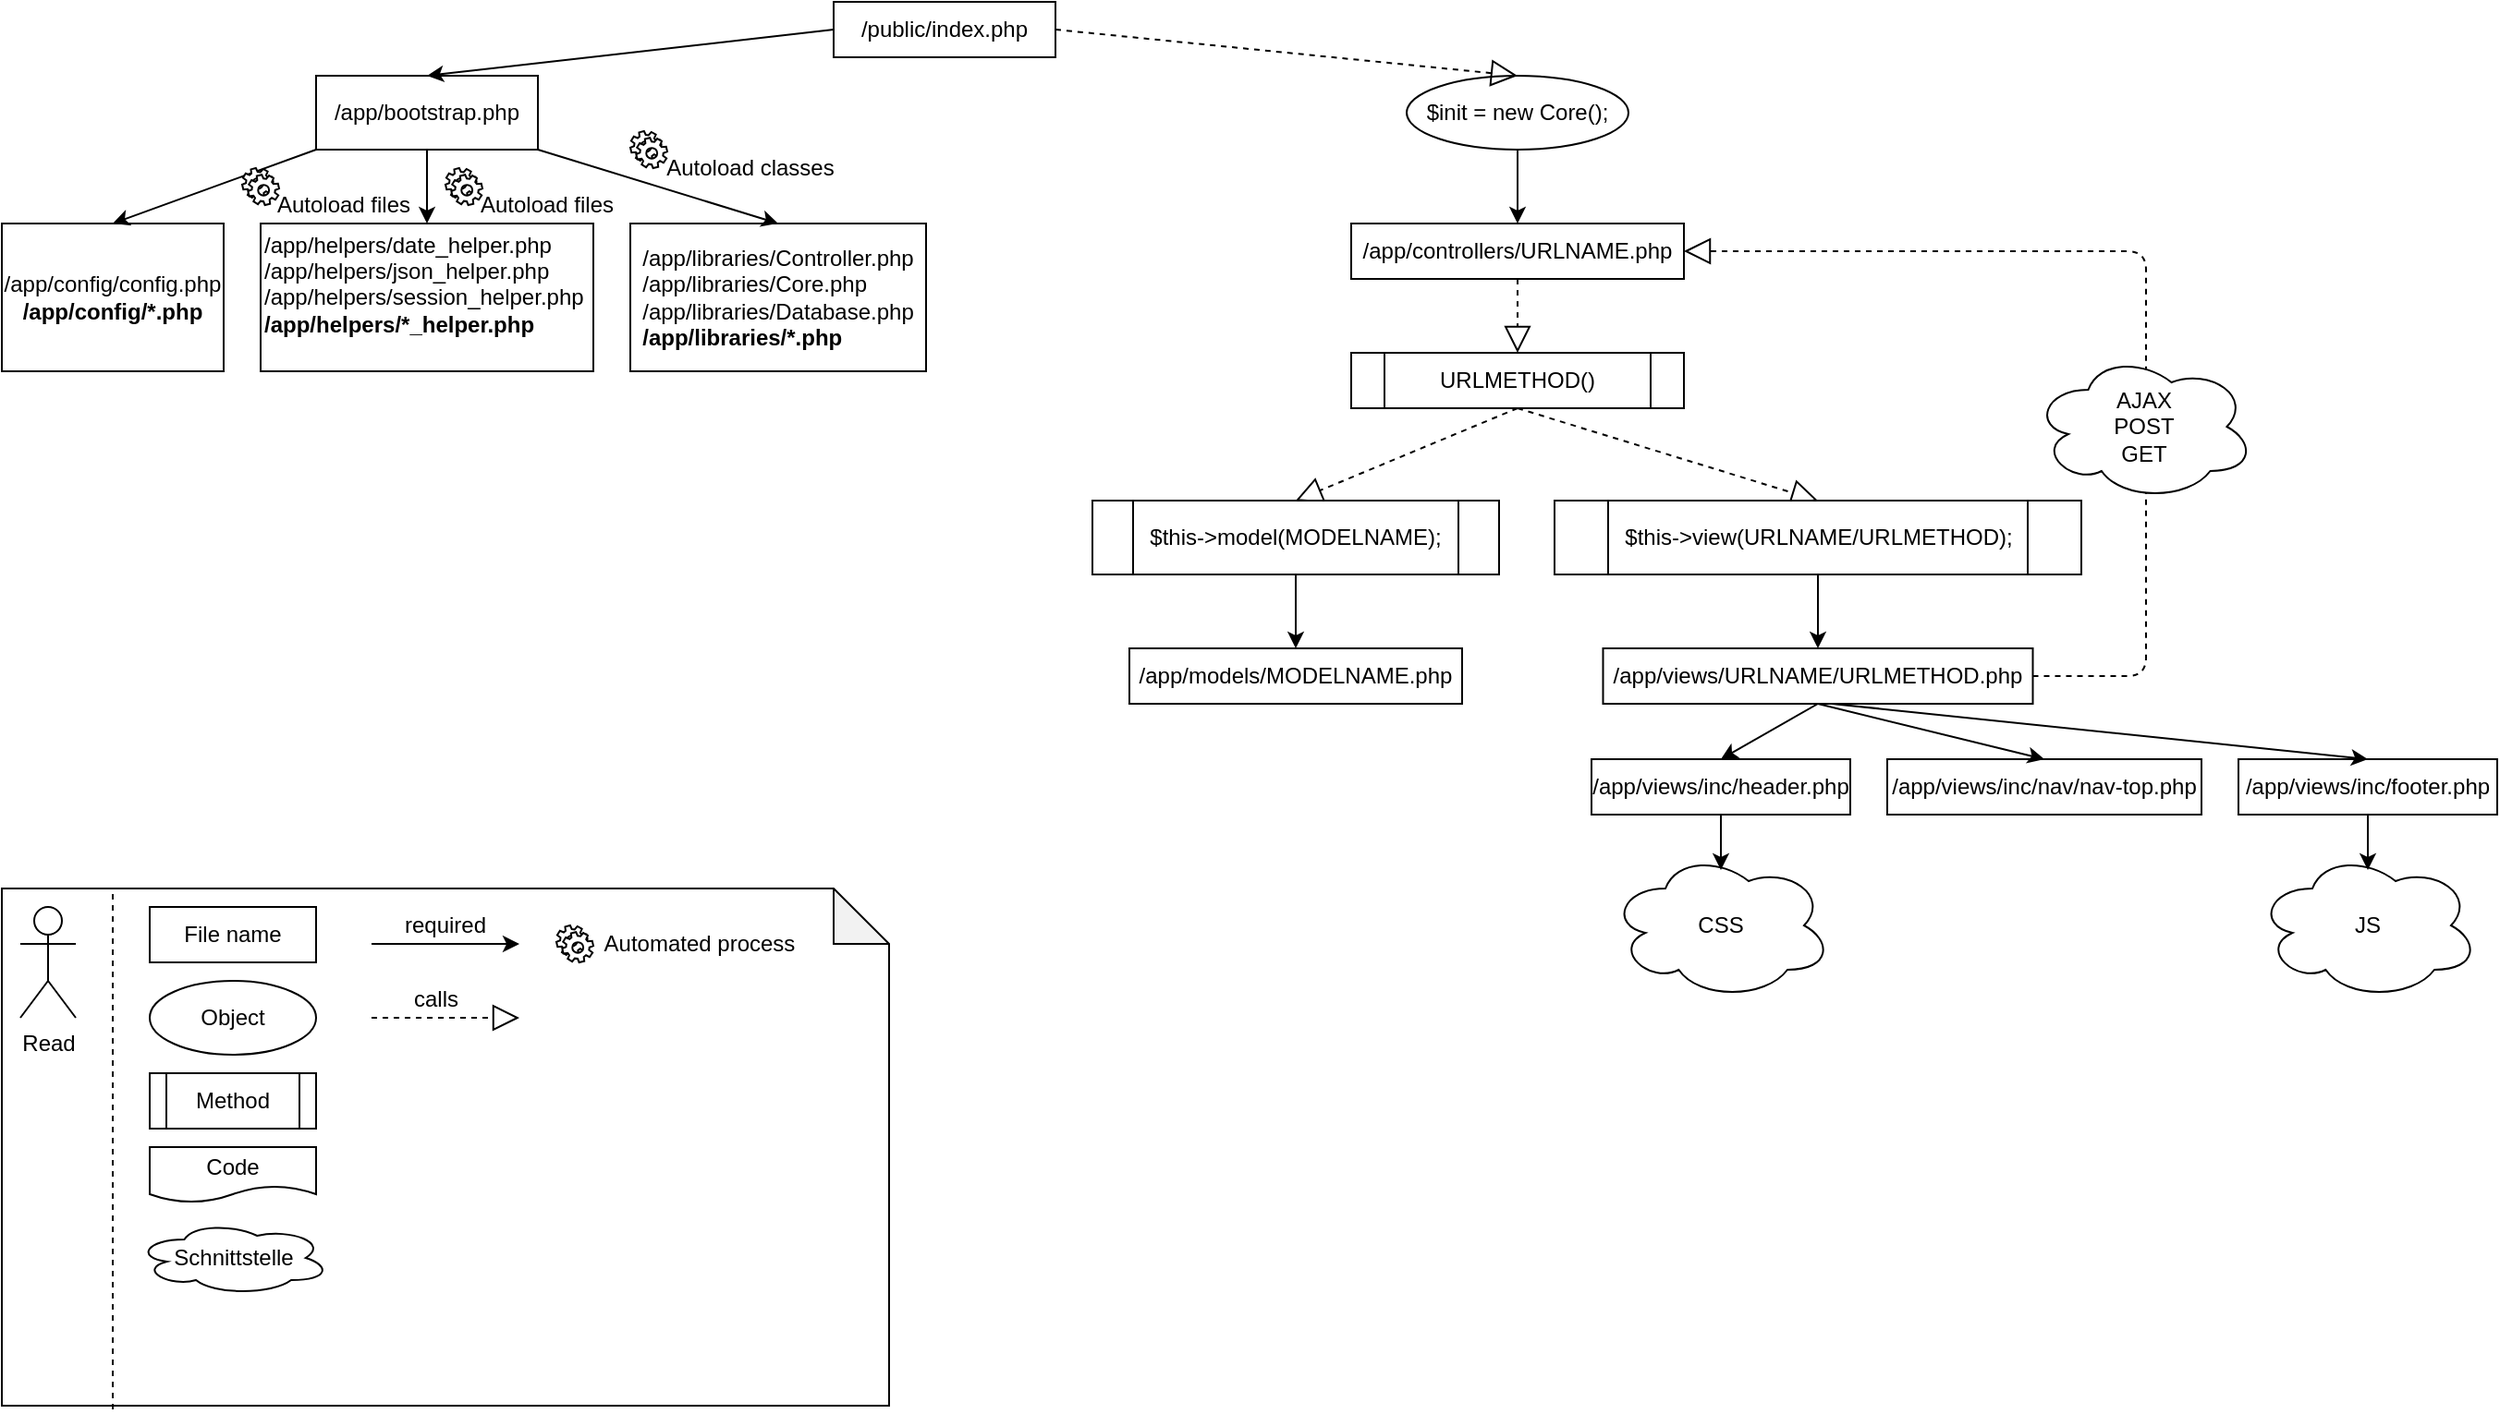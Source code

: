 <mxfile version="13.1.3" type="device"><diagram name="Page-1" id="9f46799a-70d6-7492-0946-bef42562c5a5"><mxGraphModel dx="703" dy="618" grid="1" gridSize="10" guides="1" tooltips="1" connect="1" arrows="1" fold="1" page="1" pageScale="1" pageWidth="1100" pageHeight="850" background="#ffffff" math="0" shadow="0"><root><mxCell id="0"/><mxCell id="1" parent="0"/><mxCell id="seLH4e_ZLU2bX_Oh-OQ0-1" value="/public/index.php" style="rounded=0;whiteSpace=wrap;html=1;" parent="1" vertex="1"><mxGeometry x="490" y="40" width="120" height="30" as="geometry"/></mxCell><mxCell id="seLH4e_ZLU2bX_Oh-OQ0-4" value="/app/bootstrap.php" style="rounded=0;whiteSpace=wrap;html=1;" parent="1" vertex="1"><mxGeometry x="210" y="80" width="120" height="40" as="geometry"/></mxCell><mxCell id="seLH4e_ZLU2bX_Oh-OQ0-5" value="/app/config/config.php&lt;br&gt;&lt;b&gt;/app/config/*.php&lt;/b&gt;" style="rounded=0;whiteSpace=wrap;html=1;" parent="1" vertex="1"><mxGeometry x="40" y="160" width="120" height="80" as="geometry"/></mxCell><mxCell id="seLH4e_ZLU2bX_Oh-OQ0-6" value="/app/helpers/date_helper.php&lt;br&gt;/app/helpers/json_helper.php&lt;br&gt;/app/helpers/session_helper.php&lt;br&gt;&lt;span style=&quot;text-align: center&quot;&gt;&lt;b&gt;/app/helpers/*_helper.php&lt;/b&gt;&lt;br&gt;&lt;br&gt;&lt;/span&gt;" style="rounded=0;whiteSpace=wrap;html=1;align=left;" parent="1" vertex="1"><mxGeometry x="180" y="160" width="180" height="80" as="geometry"/></mxCell><mxCell id="seLH4e_ZLU2bX_Oh-OQ0-7" value="&lt;div style=&quot;text-align: left&quot;&gt;&lt;span&gt;/app/libraries/Controller.php&lt;/span&gt;&lt;/div&gt;&lt;div style=&quot;text-align: left&quot;&gt;&lt;span&gt;/app/libraries/Core.php&lt;/span&gt;&lt;/div&gt;&lt;div style=&quot;text-align: left&quot;&gt;&lt;span&gt;/app/libraries/Database.php&lt;/span&gt;&lt;/div&gt;&lt;div style=&quot;text-align: left&quot;&gt;&lt;span&gt;&lt;b&gt;/app/libraries/*.php&lt;/b&gt;&lt;/span&gt;&lt;/div&gt;" style="rounded=0;whiteSpace=wrap;html=1;" parent="1" vertex="1"><mxGeometry x="380" y="160" width="160" height="80" as="geometry"/></mxCell><mxCell id="seLH4e_ZLU2bX_Oh-OQ0-9" value="" style="endArrow=classic;html=1;entryX=0.5;entryY=0;entryDx=0;entryDy=0;exitX=0;exitY=0.5;exitDx=0;exitDy=0;" parent="1" source="seLH4e_ZLU2bX_Oh-OQ0-1" target="seLH4e_ZLU2bX_Oh-OQ0-4" edge="1"><mxGeometry width="50" height="50" relative="1" as="geometry"><mxPoint x="490" y="50" as="sourcePoint"/><mxPoint x="390" y="90" as="targetPoint"/></mxGeometry></mxCell><mxCell id="seLH4e_ZLU2bX_Oh-OQ0-10" value="" style="endArrow=classic;html=1;exitX=0;exitY=1;exitDx=0;exitDy=0;entryX=0.5;entryY=0;entryDx=0;entryDy=0;" parent="1" source="seLH4e_ZLU2bX_Oh-OQ0-4" target="seLH4e_ZLU2bX_Oh-OQ0-5" edge="1"><mxGeometry width="50" height="50" relative="1" as="geometry"><mxPoint x="50" y="520" as="sourcePoint"/><mxPoint x="100" y="470" as="targetPoint"/></mxGeometry></mxCell><mxCell id="seLH4e_ZLU2bX_Oh-OQ0-11" value="" style="endArrow=classic;html=1;exitX=0.5;exitY=1;exitDx=0;exitDy=0;entryX=0.5;entryY=0;entryDx=0;entryDy=0;" parent="1" source="seLH4e_ZLU2bX_Oh-OQ0-4" target="seLH4e_ZLU2bX_Oh-OQ0-6" edge="1"><mxGeometry width="50" height="50" relative="1" as="geometry"><mxPoint x="160" y="340" as="sourcePoint"/><mxPoint x="210" y="290" as="targetPoint"/></mxGeometry></mxCell><mxCell id="seLH4e_ZLU2bX_Oh-OQ0-12" value="" style="endArrow=classic;html=1;exitX=1;exitY=1;exitDx=0;exitDy=0;entryX=0.5;entryY=0;entryDx=0;entryDy=0;" parent="1" source="seLH4e_ZLU2bX_Oh-OQ0-4" target="seLH4e_ZLU2bX_Oh-OQ0-7" edge="1"><mxGeometry width="50" height="50" relative="1" as="geometry"><mxPoint x="190" y="320" as="sourcePoint"/><mxPoint x="240" y="270" as="targetPoint"/></mxGeometry></mxCell><mxCell id="seLH4e_ZLU2bX_Oh-OQ0-13" value="$init = new Core();" style="ellipse;whiteSpace=wrap;html=1;" parent="1" vertex="1"><mxGeometry x="800" y="80" width="120" height="40" as="geometry"/></mxCell><mxCell id="seLH4e_ZLU2bX_Oh-OQ0-16" value="" style="endArrow=block;dashed=1;endFill=0;endSize=12;html=1;exitX=1;exitY=0.5;exitDx=0;exitDy=0;entryX=0.5;entryY=0;entryDx=0;entryDy=0;" parent="1" source="seLH4e_ZLU2bX_Oh-OQ0-1" target="seLH4e_ZLU2bX_Oh-OQ0-13" edge="1"><mxGeometry width="160" relative="1" as="geometry"><mxPoint x="290" y="420" as="sourcePoint"/><mxPoint x="450" y="420" as="targetPoint"/></mxGeometry></mxCell><mxCell id="seLH4e_ZLU2bX_Oh-OQ0-17" value="/app/controllers/URLNAME.php" style="rounded=0;whiteSpace=wrap;html=1;" parent="1" vertex="1"><mxGeometry x="770" y="160" width="180" height="30" as="geometry"/></mxCell><mxCell id="seLH4e_ZLU2bX_Oh-OQ0-18" value="" style="endArrow=classic;html=1;exitX=0.5;exitY=1;exitDx=0;exitDy=0;entryX=0.5;entryY=0;entryDx=0;entryDy=0;" parent="1" source="seLH4e_ZLU2bX_Oh-OQ0-13" target="seLH4e_ZLU2bX_Oh-OQ0-17" edge="1"><mxGeometry width="50" height="50" relative="1" as="geometry"><mxPoint x="260" y="130" as="sourcePoint"/><mxPoint x="260" y="170" as="targetPoint"/></mxGeometry></mxCell><mxCell id="seLH4e_ZLU2bX_Oh-OQ0-19" value="" style="endArrow=block;dashed=1;endFill=0;endSize=12;html=1;exitX=0.5;exitY=1;exitDx=0;exitDy=0;entryX=0.5;entryY=0;entryDx=0;entryDy=0;" parent="1" source="seLH4e_ZLU2bX_Oh-OQ0-17" target="seLH4e_ZLU2bX_Oh-OQ0-20" edge="1"><mxGeometry width="160" relative="1" as="geometry"><mxPoint x="640" y="65" as="sourcePoint"/><mxPoint x="870" y="90" as="targetPoint"/></mxGeometry></mxCell><mxCell id="seLH4e_ZLU2bX_Oh-OQ0-20" value="URLMETHOD()" style="shape=process;whiteSpace=wrap;html=1;backgroundOutline=1;" parent="1" vertex="1"><mxGeometry x="770" y="230" width="180" height="30" as="geometry"/></mxCell><mxCell id="seLH4e_ZLU2bX_Oh-OQ0-24" value="" style="shape=note;whiteSpace=wrap;html=1;backgroundOutline=1;darkOpacity=0.05;" parent="1" vertex="1"><mxGeometry x="40" y="520" width="480" height="280" as="geometry"/></mxCell><mxCell id="seLH4e_ZLU2bX_Oh-OQ0-31" value="Code" style="shape=document;whiteSpace=wrap;html=1;boundedLbl=1;fillColor=#FFFFFF;" parent="1" vertex="1"><mxGeometry x="120" y="660" width="90" height="30" as="geometry"/></mxCell><mxCell id="seLH4e_ZLU2bX_Oh-OQ0-32" value="" style="endArrow=block;dashed=1;endFill=0;endSize=12;html=1;exitX=0.5;exitY=1;exitDx=0;exitDy=0;entryX=0.5;entryY=0;entryDx=0;entryDy=0;" parent="1" source="seLH4e_ZLU2bX_Oh-OQ0-20" target="seLH4e_ZLU2bX_Oh-OQ0-56" edge="1"><mxGeometry width="160" relative="1" as="geometry"><mxPoint x="870" y="200" as="sourcePoint"/><mxPoint x="990" y="290" as="targetPoint"/></mxGeometry></mxCell><mxCell id="seLH4e_ZLU2bX_Oh-OQ0-34" value="" style="endArrow=block;dashed=1;endFill=0;endSize=12;html=1;exitX=0.5;exitY=1;exitDx=0;exitDy=0;entryX=0.5;entryY=0;entryDx=0;entryDy=0;" parent="1" source="seLH4e_ZLU2bX_Oh-OQ0-20" target="seLH4e_ZLU2bX_Oh-OQ0-55" edge="1"><mxGeometry width="160" relative="1" as="geometry"><mxPoint x="870" y="280" as="sourcePoint"/><mxPoint x="750" y="280" as="targetPoint"/></mxGeometry></mxCell><mxCell id="seLH4e_ZLU2bX_Oh-OQ0-35" value="/app/models/MODELNAME.php" style="rounded=0;whiteSpace=wrap;html=1;" parent="1" vertex="1"><mxGeometry x="650" y="390" width="180" height="30" as="geometry"/></mxCell><mxCell id="seLH4e_ZLU2bX_Oh-OQ0-36" value="/app/views/URLNAME/URLMETHOD.php" style="rounded=0;whiteSpace=wrap;html=1;" parent="1" vertex="1"><mxGeometry x="906.25" y="390" width="232.5" height="30" as="geometry"/></mxCell><mxCell id="seLH4e_ZLU2bX_Oh-OQ0-37" value="" style="endArrow=classic;html=1;entryX=0.5;entryY=0;entryDx=0;entryDy=0;exitX=0.5;exitY=1;exitDx=0;exitDy=0;" parent="1" source="seLH4e_ZLU2bX_Oh-OQ0-55" target="seLH4e_ZLU2bX_Oh-OQ0-35" edge="1"><mxGeometry width="50" height="50" relative="1" as="geometry"><mxPoint x="810" y="370" as="sourcePoint"/><mxPoint x="870" y="170" as="targetPoint"/></mxGeometry></mxCell><mxCell id="seLH4e_ZLU2bX_Oh-OQ0-38" value="" style="endArrow=classic;html=1;exitX=0.5;exitY=1;exitDx=0;exitDy=0;entryX=0.5;entryY=0;entryDx=0;entryDy=0;" parent="1" source="seLH4e_ZLU2bX_Oh-OQ0-56" target="seLH4e_ZLU2bX_Oh-OQ0-36" edge="1"><mxGeometry width="50" height="50" relative="1" as="geometry"><mxPoint x="990" y="370" as="sourcePoint"/><mxPoint x="990" y="370" as="targetPoint"/></mxGeometry></mxCell><mxCell id="seLH4e_ZLU2bX_Oh-OQ0-39" value="Read" style="shape=umlActor;verticalLabelPosition=bottom;labelBackgroundColor=#ffffff;verticalAlign=top;html=1;outlineConnect=0;fillColor=#FFFFFF;" parent="1" vertex="1"><mxGeometry x="50" y="530" width="30" height="60" as="geometry"/></mxCell><mxCell id="seLH4e_ZLU2bX_Oh-OQ0-40" value="File name" style="rounded=0;whiteSpace=wrap;html=1;fillColor=#FFFFFF;" parent="1" vertex="1"><mxGeometry x="120" y="530" width="90" height="30" as="geometry"/></mxCell><mxCell id="seLH4e_ZLU2bX_Oh-OQ0-43" value="" style="endArrow=classic;html=1;" parent="1" edge="1"><mxGeometry width="50" height="50" relative="1" as="geometry"><mxPoint x="240" y="550" as="sourcePoint"/><mxPoint x="320" y="550" as="targetPoint"/></mxGeometry></mxCell><mxCell id="seLH4e_ZLU2bX_Oh-OQ0-44" value="required" style="text;html=1;strokeColor=none;fillColor=none;align=center;verticalAlign=middle;whiteSpace=wrap;rounded=0;" parent="1" vertex="1"><mxGeometry x="240" y="530" width="80" height="20" as="geometry"/></mxCell><mxCell id="seLH4e_ZLU2bX_Oh-OQ0-45" value="Object" style="ellipse;whiteSpace=wrap;html=1;fillColor=#FFFFFF;" parent="1" vertex="1"><mxGeometry x="120" y="570" width="90" height="40" as="geometry"/></mxCell><mxCell id="seLH4e_ZLU2bX_Oh-OQ0-46" value="" style="endArrow=block;dashed=1;endFill=0;endSize=12;html=1;exitX=1;exitY=0.5;exitDx=0;exitDy=0;" parent="1" edge="1"><mxGeometry width="160" relative="1" as="geometry"><mxPoint x="240" y="590" as="sourcePoint"/><mxPoint x="320" y="590" as="targetPoint"/></mxGeometry></mxCell><mxCell id="seLH4e_ZLU2bX_Oh-OQ0-53" value="calls" style="text;html=1;strokeColor=none;fillColor=none;align=center;verticalAlign=middle;whiteSpace=wrap;rounded=0;" parent="1" vertex="1"><mxGeometry x="235" y="570" width="80" height="20" as="geometry"/></mxCell><mxCell id="seLH4e_ZLU2bX_Oh-OQ0-54" value="Method" style="shape=process;whiteSpace=wrap;html=1;backgroundOutline=1;" parent="1" vertex="1"><mxGeometry x="120" y="620" width="90" height="30" as="geometry"/></mxCell><mxCell id="seLH4e_ZLU2bX_Oh-OQ0-55" value="&lt;span style=&quot;background-color: rgb(255 , 255 , 255)&quot;&gt;$this-&amp;gt;model(MODELNAME);&lt;/span&gt;" style="shape=process;whiteSpace=wrap;html=1;backgroundOutline=1;" parent="1" vertex="1"><mxGeometry x="630" y="310" width="220" height="40" as="geometry"/></mxCell><mxCell id="seLH4e_ZLU2bX_Oh-OQ0-56" value="&lt;span style=&quot;background-color: rgb(255 , 255 , 255)&quot;&gt;$this-&amp;gt;view(URLNAME/URLMETHOD);&lt;/span&gt;" style="shape=process;whiteSpace=wrap;html=1;backgroundOutline=1;" parent="1" vertex="1"><mxGeometry x="880" y="310" width="285" height="40" as="geometry"/></mxCell><mxCell id="seLH4e_ZLU2bX_Oh-OQ0-58" value="" style="endArrow=none;dashed=1;html=1;entryX=0.125;entryY=0;entryDx=0;entryDy=0;entryPerimeter=0;exitX=0.125;exitY=1.007;exitDx=0;exitDy=0;exitPerimeter=0;" parent="1" source="seLH4e_ZLU2bX_Oh-OQ0-24" target="seLH4e_ZLU2bX_Oh-OQ0-24" edge="1"><mxGeometry width="50" height="50" relative="1" as="geometry"><mxPoint x="40" y="870" as="sourcePoint"/><mxPoint x="90" y="820" as="targetPoint"/></mxGeometry></mxCell><mxCell id="seLH4e_ZLU2bX_Oh-OQ0-60" value="/app/views/inc/header.php" style="rounded=0;whiteSpace=wrap;html=1;" parent="1" vertex="1"><mxGeometry x="900" y="450" width="140" height="30" as="geometry"/></mxCell><mxCell id="seLH4e_ZLU2bX_Oh-OQ0-61" value="/app/views/inc/nav/nav-top.php" style="rounded=0;whiteSpace=wrap;html=1;" parent="1" vertex="1"><mxGeometry x="1060" y="450" width="170" height="30" as="geometry"/></mxCell><mxCell id="seLH4e_ZLU2bX_Oh-OQ0-62" value="/app/views/inc/footer.php" style="rounded=0;whiteSpace=wrap;html=1;" parent="1" vertex="1"><mxGeometry x="1250" y="450" width="140" height="30" as="geometry"/></mxCell><mxCell id="seLH4e_ZLU2bX_Oh-OQ0-63" value="" style="endArrow=classic;html=1;exitX=0.5;exitY=1;exitDx=0;exitDy=0;entryX=0.5;entryY=0;entryDx=0;entryDy=0;" parent="1" source="seLH4e_ZLU2bX_Oh-OQ0-36" target="seLH4e_ZLU2bX_Oh-OQ0-60" edge="1"><mxGeometry width="50" height="50" relative="1" as="geometry"><mxPoint x="1032.5" y="360" as="sourcePoint"/><mxPoint x="1032.5" y="400" as="targetPoint"/></mxGeometry></mxCell><mxCell id="seLH4e_ZLU2bX_Oh-OQ0-64" value="" style="endArrow=classic;html=1;exitX=0.5;exitY=1;exitDx=0;exitDy=0;entryX=0.5;entryY=0;entryDx=0;entryDy=0;" parent="1" source="seLH4e_ZLU2bX_Oh-OQ0-36" target="seLH4e_ZLU2bX_Oh-OQ0-61" edge="1"><mxGeometry width="50" height="50" relative="1" as="geometry"><mxPoint x="1032.5" y="430" as="sourcePoint"/><mxPoint x="980" y="460" as="targetPoint"/></mxGeometry></mxCell><mxCell id="seLH4e_ZLU2bX_Oh-OQ0-65" value="" style="endArrow=classic;html=1;entryX=0.5;entryY=0;entryDx=0;entryDy=0;" parent="1" target="seLH4e_ZLU2bX_Oh-OQ0-62" edge="1"><mxGeometry width="50" height="50" relative="1" as="geometry"><mxPoint x="1030" y="420" as="sourcePoint"/><mxPoint x="1155" y="460" as="targetPoint"/></mxGeometry></mxCell><mxCell id="seLH4e_ZLU2bX_Oh-OQ0-66" value="CSS" style="ellipse;shape=cloud;whiteSpace=wrap;html=1;fillColor=#FFFFFF;" parent="1" vertex="1"><mxGeometry x="910" y="500" width="120" height="80" as="geometry"/></mxCell><mxCell id="seLH4e_ZLU2bX_Oh-OQ0-67" value="JS" style="ellipse;shape=cloud;whiteSpace=wrap;html=1;fillColor=#FFFFFF;" parent="1" vertex="1"><mxGeometry x="1260" y="500" width="120" height="80" as="geometry"/></mxCell><mxCell id="seLH4e_ZLU2bX_Oh-OQ0-68" value="" style="endArrow=classic;html=1;exitX=0.5;exitY=1;exitDx=0;exitDy=0;entryX=0.5;entryY=0.125;entryDx=0;entryDy=0;entryPerimeter=0;" parent="1" source="seLH4e_ZLU2bX_Oh-OQ0-60" target="seLH4e_ZLU2bX_Oh-OQ0-66" edge="1"><mxGeometry width="50" height="50" relative="1" as="geometry"><mxPoint x="870" y="590" as="sourcePoint"/><mxPoint x="920" y="540" as="targetPoint"/></mxGeometry></mxCell><mxCell id="seLH4e_ZLU2bX_Oh-OQ0-69" value="" style="endArrow=classic;html=1;exitX=0.5;exitY=1;exitDx=0;exitDy=0;entryX=0.5;entryY=0.125;entryDx=0;entryDy=0;entryPerimeter=0;" parent="1" source="seLH4e_ZLU2bX_Oh-OQ0-62" target="seLH4e_ZLU2bX_Oh-OQ0-67" edge="1"><mxGeometry width="50" height="50" relative="1" as="geometry"><mxPoint x="980" y="490" as="sourcePoint"/><mxPoint x="980" y="520" as="targetPoint"/></mxGeometry></mxCell><mxCell id="seLH4e_ZLU2bX_Oh-OQ0-70" value="Schnittstelle" style="ellipse;shape=cloud;whiteSpace=wrap;html=1;fillColor=#FFFFFF;" parent="1" vertex="1"><mxGeometry x="112.5" y="700" width="105" height="40" as="geometry"/></mxCell><mxCell id="AfD-dQPQwKPt1_Hx5fE6-1" value="" style="endArrow=block;dashed=1;endFill=0;endSize=12;html=1;exitX=1;exitY=0.5;exitDx=0;exitDy=0;entryX=1;entryY=0.5;entryDx=0;entryDy=0;" parent="1" source="seLH4e_ZLU2bX_Oh-OQ0-36" target="seLH4e_ZLU2bX_Oh-OQ0-17" edge="1"><mxGeometry width="160" relative="1" as="geometry"><mxPoint x="870" y="270" as="sourcePoint"/><mxPoint x="1032.5" y="320" as="targetPoint"/><Array as="points"><mxPoint x="1200" y="405"/><mxPoint x="1200" y="175"/></Array></mxGeometry></mxCell><mxCell id="AfD-dQPQwKPt1_Hx5fE6-2" value="AJAX&lt;br&gt;POST&lt;br&gt;GET" style="ellipse;shape=cloud;whiteSpace=wrap;html=1;fillColor=#FFFFFF;" parent="1" vertex="1"><mxGeometry x="1138.75" y="230" width="120" height="80" as="geometry"/></mxCell><mxCell id="6qWTl0-UfdfjkeRqwgrx-1" value="" style="shape=mxgraph.bpmn.service_task;html=1;outlineConnect=0;" parent="1" vertex="1"><mxGeometry x="280" y="130" width="20" height="20" as="geometry"/></mxCell><mxCell id="6qWTl0-UfdfjkeRqwgrx-4" value="" style="shape=mxgraph.bpmn.service_task;html=1;outlineConnect=0;" parent="1" vertex="1"><mxGeometry x="340" y="540" width="20" height="20" as="geometry"/></mxCell><mxCell id="6qWTl0-UfdfjkeRqwgrx-5" value="Autoload files" style="text;html=1;strokeColor=none;fillColor=none;align=center;verticalAlign=middle;whiteSpace=wrap;rounded=0;" parent="1" vertex="1"><mxGeometry x="290" y="140" width="90" height="20" as="geometry"/></mxCell><mxCell id="6qWTl0-UfdfjkeRqwgrx-7" value="" style="shape=mxgraph.bpmn.service_task;html=1;outlineConnect=0;" parent="1" vertex="1"><mxGeometry x="380" y="110" width="20" height="20" as="geometry"/></mxCell><mxCell id="6qWTl0-UfdfjkeRqwgrx-9" value="Autoload classes" style="text;html=1;strokeColor=none;fillColor=none;align=center;verticalAlign=middle;whiteSpace=wrap;rounded=0;" parent="1" vertex="1"><mxGeometry x="390" y="120" width="110" height="20" as="geometry"/></mxCell><mxCell id="6qWTl0-UfdfjkeRqwgrx-10" value="Autoload files" style="text;html=1;strokeColor=none;fillColor=none;align=center;verticalAlign=middle;whiteSpace=wrap;rounded=0;" parent="1" vertex="1"><mxGeometry x="180" y="140" width="90" height="20" as="geometry"/></mxCell><mxCell id="6qWTl0-UfdfjkeRqwgrx-11" value="" style="shape=mxgraph.bpmn.service_task;html=1;outlineConnect=0;" parent="1" vertex="1"><mxGeometry x="170" y="130" width="20" height="20" as="geometry"/></mxCell><mxCell id="6qWTl0-UfdfjkeRqwgrx-13" value="Automated process" style="text;html=1;strokeColor=none;fillColor=none;align=center;verticalAlign=middle;whiteSpace=wrap;rounded=0;" parent="1" vertex="1"><mxGeometry x="360" y="540" width="115" height="20" as="geometry"/></mxCell></root></mxGraphModel></diagram></mxfile>